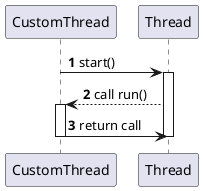 @startuml

autonumber

CustomThread -> Thread: start()
activate Thread
Thread --> CustomThread: call run()
activate CustomThread
CustomThread -> Thread: return call
deactivate CustomThread
deactivate Thread

@enduml